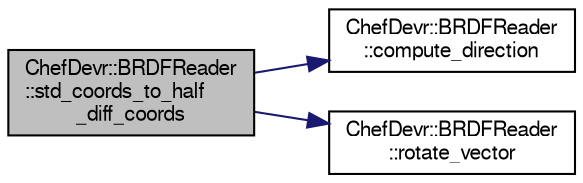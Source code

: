 digraph "ChefDevr::BRDFReader::std_coords_to_half_diff_coords"
{
 // LATEX_PDF_SIZE
  edge [fontname="FreeSans",fontsize="10",labelfontname="FreeSans",labelfontsize="10"];
  node [fontname="FreeSans",fontsize="10",shape=record];
  rankdir="LR";
  Node42 [label="ChefDevr::BRDFReader\l::std_coords_to_half\l_diff_coords",height=0.2,width=0.4,color="black", fillcolor="grey75", style="filled", fontcolor="black",tooltip="Converts standard coordinates to half vector/difference vector coordinates."];
  Node42 -> Node43 [color="midnightblue",fontsize="10",style="solid",fontname="FreeSans"];
  Node43 [label="ChefDevr::BRDFReader\l::compute_direction",height=0.2,width=0.4,color="black", fillcolor="white", style="filled",URL="$class_chef_devr_1_1_b_r_d_f_reader.html#afe401d8c485d62681e32db306453d05d",tooltip="Computes a direction from angles."];
  Node42 -> Node44 [color="midnightblue",fontsize="10",style="solid",fontname="FreeSans"];
  Node44 [label="ChefDevr::BRDFReader\l::rotate_vector",height=0.2,width=0.4,color="black", fillcolor="white", style="filled",URL="$class_chef_devr_1_1_b_r_d_f_reader.html#ac1a007bc9ab8355d71f7a23553b33c40",tooltip="Rotates a vector along an axis."];
}
